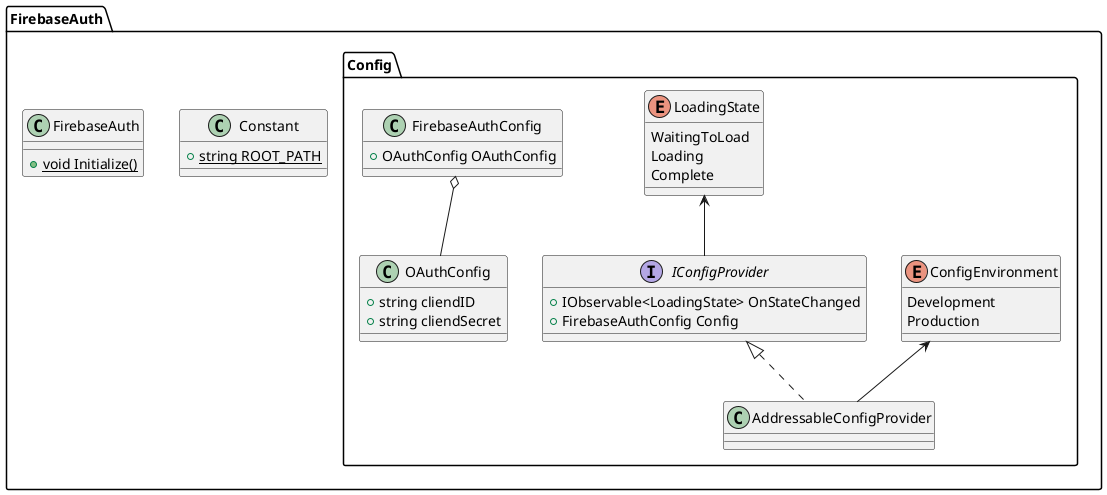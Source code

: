 @startuml FirebaseAuth
namespace FirebaseAuth {
    class Constant {
        {static} + string ROOT_PATH
    }

    class FirebaseAuth {
        {static} + void Initialize()
    }
}

namespace FirebaseAuth.Config {
    enum ConfigEnvironment {
        Development
        Production
    }

    enum LoadingState {
        WaitingToLoad
        Loading
        Complete
    }

    class FirebaseAuthConfig {
        + OAuthConfig OAuthConfig
    }

    class OAuthConfig {
        + string cliendID
        + string cliendSecret
    }

    interface IConfigProvider {
        + IObservable<LoadingState> OnStateChanged
        + FirebaseAuthConfig Config
    }

    class AddressableConfigProvider implements IConfigProvider {
    }

    LoadingState <-- IConfigProvider
    ConfigEnvironment <-- AddressableConfigProvider
    FirebaseAuthConfig o-- OAuthConfig
}
@enduml